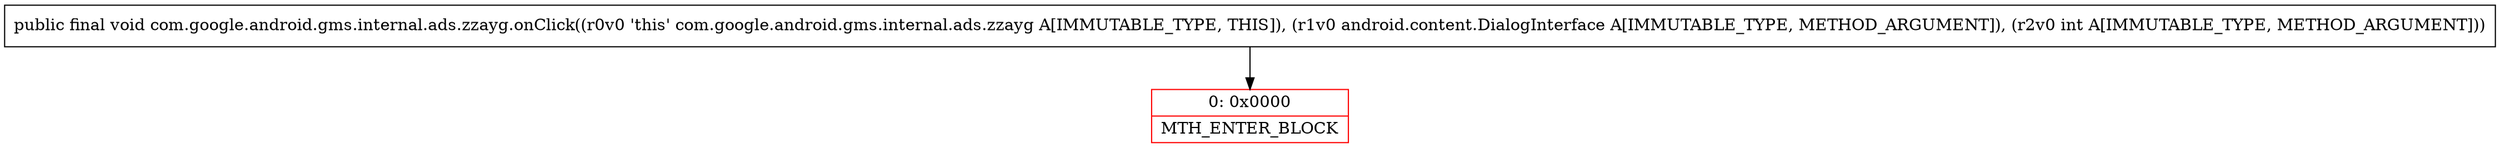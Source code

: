digraph "CFG forcom.google.android.gms.internal.ads.zzayg.onClick(Landroid\/content\/DialogInterface;I)V" {
subgraph cluster_Region_888352686 {
label = "R(0)";
node [shape=record,color=blue];
}
Node_0 [shape=record,color=red,label="{0\:\ 0x0000|MTH_ENTER_BLOCK\l}"];
MethodNode[shape=record,label="{public final void com.google.android.gms.internal.ads.zzayg.onClick((r0v0 'this' com.google.android.gms.internal.ads.zzayg A[IMMUTABLE_TYPE, THIS]), (r1v0 android.content.DialogInterface A[IMMUTABLE_TYPE, METHOD_ARGUMENT]), (r2v0 int A[IMMUTABLE_TYPE, METHOD_ARGUMENT])) }"];
MethodNode -> Node_0;
}

